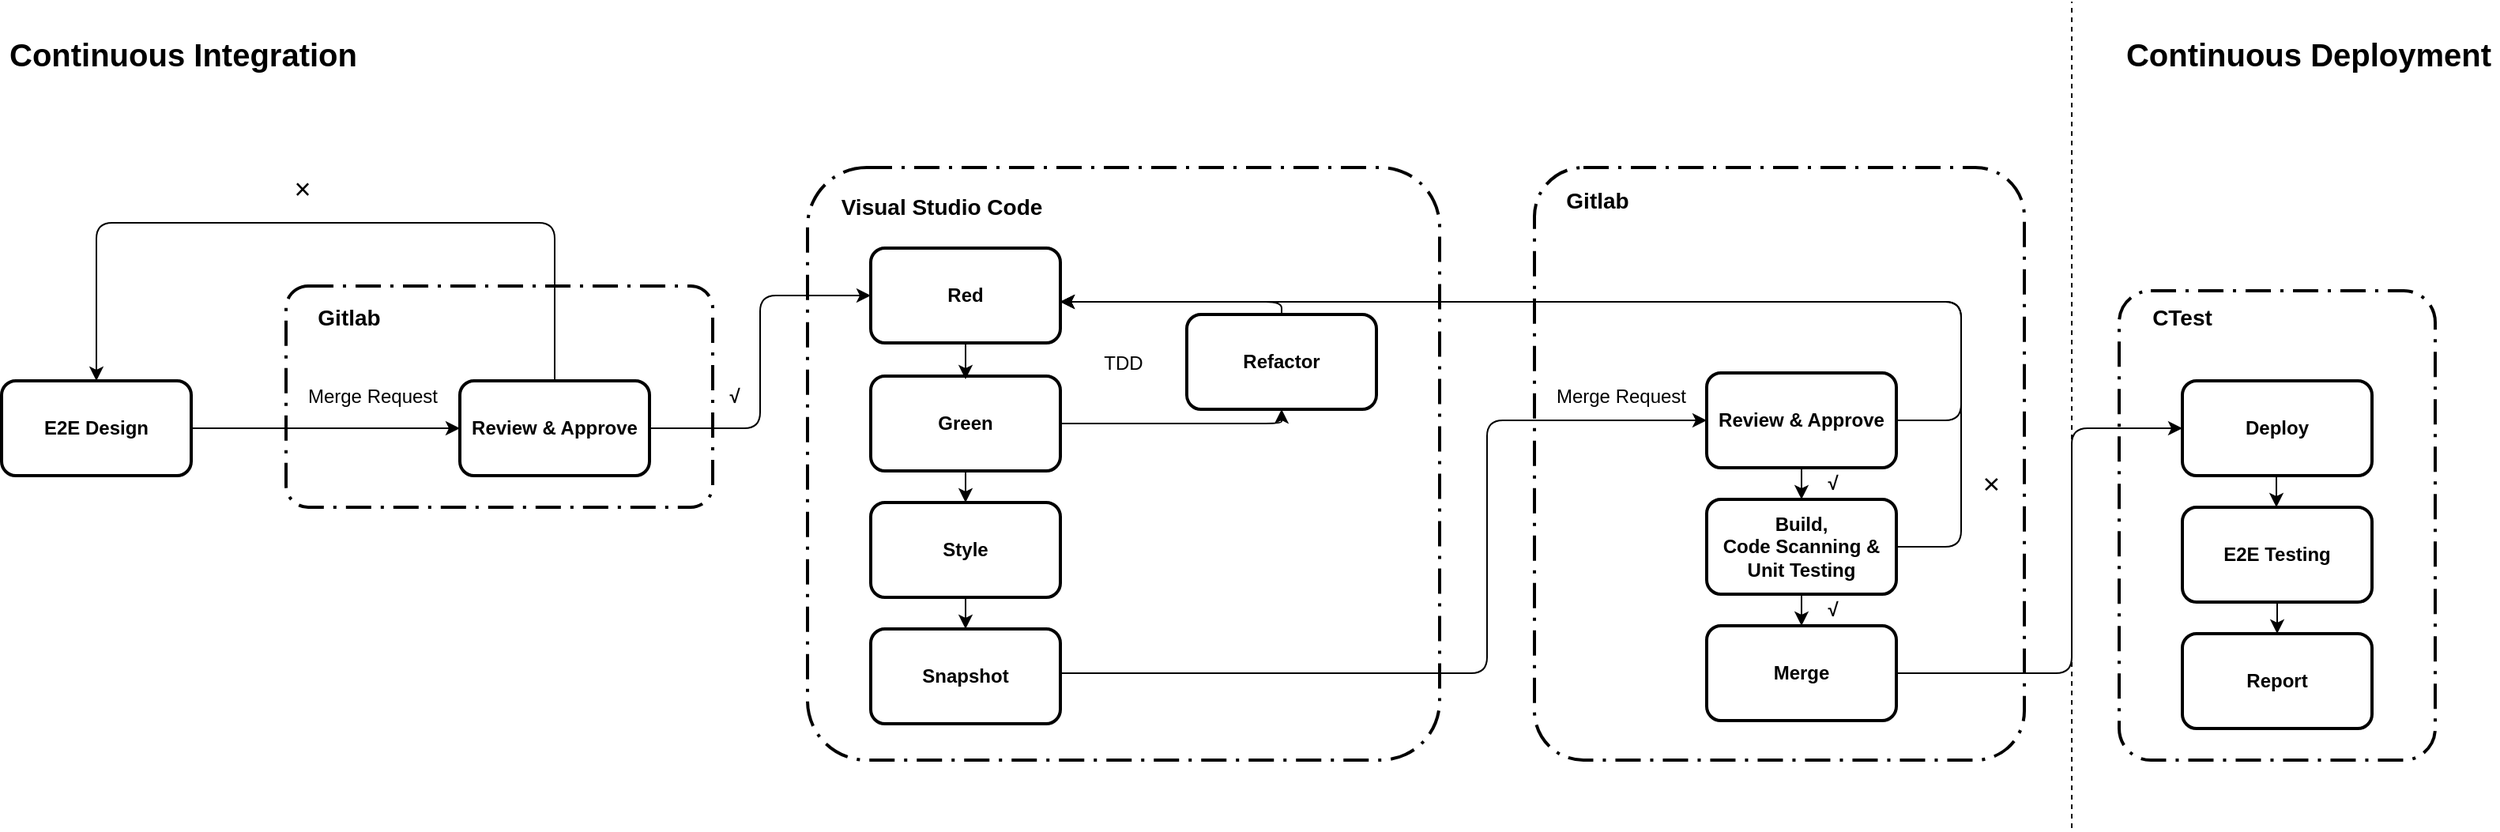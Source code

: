 <mxfile version="14.4.4" type="github" pages="2">
  <diagram id="qw9rI07wksaECOxZq3Me" name="第 1 页">
    <mxGraphModel dx="2066" dy="1062" grid="1" gridSize="10" guides="1" tooltips="1" connect="1" arrows="1" fold="1" page="1" pageScale="1" pageWidth="413" pageHeight="291" math="0" shadow="0">
      <root>
        <mxCell id="0" />
        <mxCell id="1" parent="0" />
        <mxCell id="wL68jLW9mCfYWidtdzE7-35" value="" style="rounded=1;arcSize=10;dashed=1;strokeColor=#000000;fillColor=none;gradientColor=none;dashPattern=8 3 1 3;strokeWidth=2;sketch=0;" parent="1" vertex="1">
          <mxGeometry x="550" y="280" width="400" height="375" as="geometry" />
        </mxCell>
        <mxCell id="wL68jLW9mCfYWidtdzE7-59" value="" style="rounded=1;arcSize=10;dashed=1;strokeColor=#000000;fillColor=none;gradientColor=none;dashPattern=8 3 1 3;strokeWidth=2;sketch=0;" parent="1" vertex="1">
          <mxGeometry x="1380" y="358" width="200" height="297" as="geometry" />
        </mxCell>
        <mxCell id="wL68jLW9mCfYWidtdzE7-33" value="" style="rounded=1;arcSize=10;dashed=1;strokeColor=#000000;fillColor=none;gradientColor=none;dashPattern=8 3 1 3;strokeWidth=2;sketch=0;" parent="1" vertex="1">
          <mxGeometry x="220" y="355" width="270" height="140" as="geometry" />
        </mxCell>
        <mxCell id="wL68jLW9mCfYWidtdzE7-45" value="" style="rounded=1;arcSize=10;dashed=1;strokeColor=#000000;fillColor=none;gradientColor=none;dashPattern=8 3 1 3;strokeWidth=2;sketch=0;" parent="1" vertex="1">
          <mxGeometry x="1010" y="280" width="310" height="375" as="geometry" />
        </mxCell>
        <mxCell id="7sA82I2yNGj9qkQ9EEGA-17" value="" style="edgeStyle=elbowEdgeStyle;elbow=vertical;endArrow=classic;html=1;exitX=0.5;exitY=0;exitDx=0;exitDy=0;entryX=0.5;entryY=0;entryDx=0;entryDy=0;" parent="1" source="wL68jLW9mCfYWidtdzE7-2" target="7sA82I2yNGj9qkQ9EEGA-32" edge="1">
          <mxGeometry width="50" height="50" relative="1" as="geometry">
            <mxPoint x="550" y="415" as="sourcePoint" />
            <mxPoint x="180" y="415" as="targetPoint" />
            <Array as="points">
              <mxPoint x="250" y="315" />
            </Array>
          </mxGeometry>
        </mxCell>
        <mxCell id="7sA82I2yNGj9qkQ9EEGA-32" value="&lt;b&gt;E2E Design&lt;/b&gt;" style="rounded=1;whiteSpace=wrap;html=1;sketch=0;strokeWidth=2;fillColor=none;" parent="1" vertex="1">
          <mxGeometry x="40" y="415" width="120" height="60" as="geometry" />
        </mxCell>
        <mxCell id="wL68jLW9mCfYWidtdzE7-2" value="&lt;b&gt;Review &amp;amp; Approve&lt;/b&gt;" style="rounded=1;whiteSpace=wrap;html=1;sketch=0;strokeWidth=2;fillColor=none;" parent="1" vertex="1">
          <mxGeometry x="330" y="415" width="120" height="60" as="geometry" />
        </mxCell>
        <mxCell id="wL68jLW9mCfYWidtdzE7-3" value="Merge Request" style="text;html=1;strokeColor=none;fillColor=none;align=center;verticalAlign=middle;whiteSpace=wrap;rounded=0;sketch=0;" parent="1" vertex="1">
          <mxGeometry x="230" y="415" width="90" height="20" as="geometry" />
        </mxCell>
        <mxCell id="wL68jLW9mCfYWidtdzE7-11" value="&lt;font style=&quot;font-size: 18px&quot;&gt;×&lt;/font&gt;" style="text;html=1;align=center;verticalAlign=middle;resizable=0;points=[];autosize=1;" parent="1" vertex="1">
          <mxGeometry x="215" y="284" width="30" height="20" as="geometry" />
        </mxCell>
        <mxCell id="wL68jLW9mCfYWidtdzE7-12" value="&lt;b&gt;Green&lt;/b&gt;" style="rounded=1;whiteSpace=wrap;html=1;sketch=0;strokeWidth=2;fillColor=none;" parent="1" vertex="1">
          <mxGeometry x="590" y="412" width="120" height="60" as="geometry" />
        </mxCell>
        <mxCell id="wL68jLW9mCfYWidtdzE7-13" value="&lt;b&gt;Refactor&lt;/b&gt;" style="rounded=1;whiteSpace=wrap;html=1;sketch=0;strokeWidth=2;fillColor=none;" parent="1" vertex="1">
          <mxGeometry x="790" y="373" width="120" height="60" as="geometry" />
        </mxCell>
        <mxCell id="wL68jLW9mCfYWidtdzE7-16" value="&lt;b&gt;Red&lt;/b&gt;" style="rounded=1;whiteSpace=wrap;html=1;sketch=0;strokeWidth=2;fillColor=none;" parent="1" vertex="1">
          <mxGeometry x="590" y="331" width="120" height="60" as="geometry" />
        </mxCell>
        <mxCell id="wL68jLW9mCfYWidtdzE7-18" value="" style="edgeStyle=segmentEdgeStyle;endArrow=classic;html=1;" parent="1" edge="1">
          <mxGeometry width="50" height="50" relative="1" as="geometry">
            <mxPoint x="650" y="390" as="sourcePoint" />
            <mxPoint x="650" y="414" as="targetPoint" />
            <Array as="points">
              <mxPoint x="650" y="404" />
              <mxPoint x="650" y="404" />
            </Array>
          </mxGeometry>
        </mxCell>
        <mxCell id="wL68jLW9mCfYWidtdzE7-25" value="&lt;b&gt;Build,&lt;br&gt;Code Scanning &amp;amp; Unit Testing&lt;br&gt;&lt;/b&gt;" style="rounded=1;whiteSpace=wrap;html=1;sketch=0;strokeWidth=2;fillColor=none;" parent="1" vertex="1">
          <mxGeometry x="1119" y="490" width="120" height="60" as="geometry" />
        </mxCell>
        <mxCell id="wL68jLW9mCfYWidtdzE7-29" value="Merge Request" style="text;html=1;strokeColor=none;fillColor=none;align=center;verticalAlign=middle;whiteSpace=wrap;rounded=0;sketch=0;" parent="1" vertex="1">
          <mxGeometry x="1020" y="415" width="90" height="20" as="geometry" />
        </mxCell>
        <mxCell id="wL68jLW9mCfYWidtdzE7-34" value="&lt;b&gt;&lt;font style=&quot;font-size: 14px&quot;&gt;Gitlab&lt;/font&gt;&lt;/b&gt;" style="text;html=1;strokeColor=none;fillColor=none;align=center;verticalAlign=middle;whiteSpace=wrap;rounded=0;sketch=0;" parent="1" vertex="1">
          <mxGeometry x="240" y="365" width="40" height="20" as="geometry" />
        </mxCell>
        <mxCell id="wL68jLW9mCfYWidtdzE7-36" value="&lt;b&gt;&lt;font style=&quot;font-size: 14px&quot;&gt;Visual Studio Code&lt;/font&gt;&lt;/b&gt;" style="text;html=1;strokeColor=none;fillColor=none;align=center;verticalAlign=middle;whiteSpace=wrap;rounded=0;sketch=0;" parent="1" vertex="1">
          <mxGeometry x="570" y="295" width="130" height="20" as="geometry" />
        </mxCell>
        <mxCell id="wL68jLW9mCfYWidtdzE7-37" value="TDD" style="text;html=1;strokeColor=none;fillColor=none;align=center;verticalAlign=middle;whiteSpace=wrap;rounded=0;sketch=0;" parent="1" vertex="1">
          <mxGeometry x="730" y="394" width="40" height="20" as="geometry" />
        </mxCell>
        <mxCell id="wL68jLW9mCfYWidtdzE7-40" value="&lt;b&gt;Review &amp;amp; Approve&lt;/b&gt;" style="rounded=1;whiteSpace=wrap;html=1;sketch=0;strokeWidth=2;fillColor=none;" parent="1" vertex="1">
          <mxGeometry x="1119" y="410" width="120" height="60" as="geometry" />
        </mxCell>
        <mxCell id="wL68jLW9mCfYWidtdzE7-41" value="&lt;b&gt;Merge&lt;/b&gt;" style="rounded=1;whiteSpace=wrap;html=1;sketch=0;strokeWidth=2;fillColor=none;" parent="1" vertex="1">
          <mxGeometry x="1119" y="570" width="120" height="60" as="geometry" />
        </mxCell>
        <mxCell id="wL68jLW9mCfYWidtdzE7-42" value="" style="endArrow=classic;html=1;exitX=0.5;exitY=1;exitDx=0;exitDy=0;" parent="1" source="wL68jLW9mCfYWidtdzE7-40" target="wL68jLW9mCfYWidtdzE7-25" edge="1">
          <mxGeometry width="50" height="50" relative="1" as="geometry">
            <mxPoint x="1389" y="310" as="sourcePoint" />
            <mxPoint x="1439" y="260" as="targetPoint" />
          </mxGeometry>
        </mxCell>
        <mxCell id="wL68jLW9mCfYWidtdzE7-44" value="" style="endArrow=classic;html=1;exitX=0.5;exitY=1;exitDx=0;exitDy=0;" parent="1" source="wL68jLW9mCfYWidtdzE7-25" target="wL68jLW9mCfYWidtdzE7-41" edge="1">
          <mxGeometry width="50" height="50" relative="1" as="geometry">
            <mxPoint x="1509" y="320" as="sourcePoint" />
            <mxPoint x="1559" y="270" as="targetPoint" />
          </mxGeometry>
        </mxCell>
        <mxCell id="wL68jLW9mCfYWidtdzE7-46" value="" style="endArrow=classic;html=1;exitX=1;exitY=0.5;exitDx=0;exitDy=0;entryX=0;entryY=0.5;entryDx=0;entryDy=0;" parent="1" source="7sA82I2yNGj9qkQ9EEGA-32" target="wL68jLW9mCfYWidtdzE7-2" edge="1">
          <mxGeometry width="50" height="50" relative="1" as="geometry">
            <mxPoint x="160" y="445" as="sourcePoint" />
            <mxPoint x="355" y="445" as="targetPoint" />
          </mxGeometry>
        </mxCell>
        <mxCell id="wL68jLW9mCfYWidtdzE7-51" value="&lt;font style=&quot;font-size: 18px&quot;&gt;×&lt;/font&gt;" style="text;html=1;align=center;verticalAlign=middle;resizable=0;points=[];autosize=1;rotation=90;" parent="1" vertex="1">
          <mxGeometry x="1284" y="470" width="30" height="20" as="geometry" />
        </mxCell>
        <mxCell id="wL68jLW9mCfYWidtdzE7-52" value="&lt;b&gt;&lt;font style=&quot;font-size: 14px&quot;&gt;Gitlab&lt;/font&gt;&lt;/b&gt;" style="text;html=1;strokeColor=none;fillColor=none;align=center;verticalAlign=middle;whiteSpace=wrap;rounded=0;sketch=0;" parent="1" vertex="1">
          <mxGeometry x="1030" y="291" width="40" height="20" as="geometry" />
        </mxCell>
        <mxCell id="wL68jLW9mCfYWidtdzE7-53" value="&lt;b&gt;E2E Testing&lt;/b&gt;" style="rounded=1;whiteSpace=wrap;html=1;sketch=0;strokeWidth=2;fillColor=none;" parent="1" vertex="1">
          <mxGeometry x="1420" y="495" width="120" height="60" as="geometry" />
        </mxCell>
        <mxCell id="wL68jLW9mCfYWidtdzE7-54" value="&lt;b&gt;Deploy&lt;/b&gt;" style="rounded=1;whiteSpace=wrap;html=1;sketch=0;strokeWidth=2;fillColor=none;" parent="1" vertex="1">
          <mxGeometry x="1420" y="415" width="120" height="60" as="geometry" />
        </mxCell>
        <mxCell id="wL68jLW9mCfYWidtdzE7-55" value="&lt;b&gt;&lt;font style=&quot;font-size: 12px&quot;&gt;√&lt;/font&gt;&lt;/b&gt;" style="text;html=1;strokeColor=none;fillColor=none;align=center;verticalAlign=middle;whiteSpace=wrap;rounded=0;sketch=0;" parent="1" vertex="1">
          <mxGeometry x="1179" y="470" width="40" height="20" as="geometry" />
        </mxCell>
        <mxCell id="wL68jLW9mCfYWidtdzE7-56" value="&lt;b&gt;&lt;font style=&quot;font-size: 12px&quot;&gt;√&lt;/font&gt;&lt;/b&gt;" style="text;html=1;strokeColor=none;fillColor=none;align=center;verticalAlign=middle;whiteSpace=wrap;rounded=0;sketch=0;" parent="1" vertex="1">
          <mxGeometry x="1179" y="550" width="40" height="20" as="geometry" />
        </mxCell>
        <mxCell id="wL68jLW9mCfYWidtdzE7-60" value="&lt;b&gt;&lt;font style=&quot;font-size: 14px&quot;&gt;CTest&lt;/font&gt;&lt;/b&gt;" style="text;html=1;strokeColor=none;fillColor=none;align=center;verticalAlign=middle;whiteSpace=wrap;rounded=0;sketch=0;" parent="1" vertex="1">
          <mxGeometry x="1400" y="365" width="40" height="20" as="geometry" />
        </mxCell>
        <mxCell id="wL68jLW9mCfYWidtdzE7-63" value="&lt;font style=&quot;font-size: 20px&quot;&gt;&lt;b&gt;Continuous Integration&lt;/b&gt;&lt;/font&gt;" style="text;html=1;strokeColor=none;fillColor=none;align=center;verticalAlign=middle;whiteSpace=wrap;rounded=0;sketch=0;" parent="1" vertex="1">
          <mxGeometry x="40" y="198" width="230" height="20" as="geometry" />
        </mxCell>
        <mxCell id="wL68jLW9mCfYWidtdzE7-64" value="&lt;font style=&quot;font-size: 20px&quot;&gt;&lt;b&gt;Continuous Deployment&lt;/b&gt;&lt;/font&gt;" style="text;html=1;strokeColor=none;fillColor=none;align=center;verticalAlign=middle;whiteSpace=wrap;rounded=0;sketch=0;" parent="1" vertex="1">
          <mxGeometry x="1380" y="198" width="240" height="20" as="geometry" />
        </mxCell>
        <mxCell id="wL68jLW9mCfYWidtdzE7-65" value="" style="endArrow=classic;html=1;" parent="1" edge="1">
          <mxGeometry width="50" height="50" relative="1" as="geometry">
            <mxPoint x="1479.5" y="475" as="sourcePoint" />
            <mxPoint x="1479.5" y="495" as="targetPoint" />
            <Array as="points" />
          </mxGeometry>
        </mxCell>
        <mxCell id="wL68jLW9mCfYWidtdzE7-66" value="" style="edgeStyle=elbowEdgeStyle;elbow=horizontal;endArrow=classic;html=1;exitX=1;exitY=0.5;exitDx=0;exitDy=0;entryX=0;entryY=0.5;entryDx=0;entryDy=0;" parent="1" source="wL68jLW9mCfYWidtdzE7-2" target="wL68jLW9mCfYWidtdzE7-16" edge="1">
          <mxGeometry width="50" height="50" relative="1" as="geometry">
            <mxPoint x="500" y="475" as="sourcePoint" />
            <mxPoint x="550" y="425" as="targetPoint" />
          </mxGeometry>
        </mxCell>
        <mxCell id="wL68jLW9mCfYWidtdzE7-67" value="&lt;b&gt;&lt;font style=&quot;font-size: 12px&quot;&gt;√&lt;/font&gt;&lt;/b&gt;" style="text;html=1;strokeColor=none;fillColor=none;align=center;verticalAlign=middle;whiteSpace=wrap;rounded=0;sketch=0;" parent="1" vertex="1">
          <mxGeometry x="484" y="415" width="40" height="20" as="geometry" />
        </mxCell>
        <mxCell id="wL68jLW9mCfYWidtdzE7-73" value="" style="edgeStyle=segmentEdgeStyle;endArrow=classic;html=1;entryX=0.5;entryY=1;entryDx=0;entryDy=0;exitX=1;exitY=0.5;exitDx=0;exitDy=0;" parent="1" source="wL68jLW9mCfYWidtdzE7-12" target="wL68jLW9mCfYWidtdzE7-13" edge="1">
          <mxGeometry width="50" height="50" relative="1" as="geometry">
            <mxPoint x="820" y="585" as="sourcePoint" />
            <mxPoint x="870" y="535" as="targetPoint" />
          </mxGeometry>
        </mxCell>
        <mxCell id="wL68jLW9mCfYWidtdzE7-74" value="&lt;b&gt;Style&lt;/b&gt;" style="rounded=1;whiteSpace=wrap;html=1;sketch=0;strokeWidth=2;fillColor=none;" parent="1" vertex="1">
          <mxGeometry x="590" y="492" width="120" height="60" as="geometry" />
        </mxCell>
        <mxCell id="wL68jLW9mCfYWidtdzE7-76" value="&lt;b&gt;Snapshot&lt;/b&gt;" style="rounded=1;whiteSpace=wrap;html=1;sketch=0;strokeWidth=2;fillColor=none;" parent="1" vertex="1">
          <mxGeometry x="590" y="572" width="120" height="60" as="geometry" />
        </mxCell>
        <mxCell id="wL68jLW9mCfYWidtdzE7-82" value="" style="edgeStyle=segmentEdgeStyle;endArrow=classic;html=1;" parent="1" edge="1">
          <mxGeometry width="50" height="50" relative="1" as="geometry">
            <mxPoint x="650" y="472" as="sourcePoint" />
            <mxPoint x="650" y="492" as="targetPoint" />
            <Array as="points">
              <mxPoint x="650" y="492" />
            </Array>
          </mxGeometry>
        </mxCell>
        <mxCell id="wL68jLW9mCfYWidtdzE7-84" value="" style="edgeStyle=segmentEdgeStyle;endArrow=classic;html=1;exitX=0.5;exitY=1;exitDx=0;exitDy=0;" parent="1" source="wL68jLW9mCfYWidtdzE7-74" edge="1">
          <mxGeometry width="50" height="50" relative="1" as="geometry">
            <mxPoint x="660" y="552" as="sourcePoint" />
            <mxPoint x="650" y="572" as="targetPoint" />
            <Array as="points">
              <mxPoint x="650" y="572" />
            </Array>
          </mxGeometry>
        </mxCell>
        <mxCell id="wL68jLW9mCfYWidtdzE7-85" value="" style="edgeStyle=elbowEdgeStyle;elbow=horizontal;endArrow=classic;html=1;" parent="1" target="wL68jLW9mCfYWidtdzE7-40" edge="1">
          <mxGeometry width="50" height="50" relative="1" as="geometry">
            <mxPoint x="710" y="600" as="sourcePoint" />
            <mxPoint x="860" y="585" as="targetPoint" />
            <Array as="points">
              <mxPoint x="980" y="525" />
            </Array>
          </mxGeometry>
        </mxCell>
        <mxCell id="wL68jLW9mCfYWidtdzE7-86" value="" style="edgeStyle=elbowEdgeStyle;elbow=horizontal;endArrow=classic;html=1;exitX=1;exitY=0.5;exitDx=0;exitDy=0;" parent="1" source="wL68jLW9mCfYWidtdzE7-40" edge="1">
          <mxGeometry width="50" height="50" relative="1" as="geometry">
            <mxPoint x="1300" y="455" as="sourcePoint" />
            <mxPoint x="710" y="365" as="targetPoint" />
            <Array as="points">
              <mxPoint x="1280" y="425" />
            </Array>
          </mxGeometry>
        </mxCell>
        <mxCell id="wL68jLW9mCfYWidtdzE7-87" value="" style="edgeStyle=elbowEdgeStyle;elbow=horizontal;endArrow=classic;html=1;exitX=1;exitY=0.5;exitDx=0;exitDy=0;" parent="1" source="wL68jLW9mCfYWidtdzE7-25" edge="1">
          <mxGeometry width="50" height="50" relative="1" as="geometry">
            <mxPoint x="1250" y="455" as="sourcePoint" />
            <mxPoint x="710" y="365" as="targetPoint" />
            <Array as="points">
              <mxPoint x="1280" y="445" />
            </Array>
          </mxGeometry>
        </mxCell>
        <mxCell id="wL68jLW9mCfYWidtdzE7-88" value="" style="edgeStyle=elbowEdgeStyle;elbow=horizontal;endArrow=classic;html=1;exitX=1;exitY=0.5;exitDx=0;exitDy=0;entryX=0;entryY=0.5;entryDx=0;entryDy=0;" parent="1" source="wL68jLW9mCfYWidtdzE7-41" target="wL68jLW9mCfYWidtdzE7-54" edge="1">
          <mxGeometry width="50" height="50" relative="1" as="geometry">
            <mxPoint x="1290" y="625" as="sourcePoint" />
            <mxPoint x="1340" y="575" as="targetPoint" />
            <Array as="points">
              <mxPoint x="1350" y="525" />
            </Array>
          </mxGeometry>
        </mxCell>
        <mxCell id="wL68jLW9mCfYWidtdzE7-89" value="&lt;b&gt;Report&lt;/b&gt;" style="rounded=1;whiteSpace=wrap;html=1;sketch=0;strokeWidth=2;fillColor=none;" parent="1" vertex="1">
          <mxGeometry x="1420" y="575" width="120" height="60" as="geometry" />
        </mxCell>
        <mxCell id="wL68jLW9mCfYWidtdzE7-90" value="" style="endArrow=classic;html=1;exitX=0.5;exitY=1;exitDx=0;exitDy=0;" parent="1" source="wL68jLW9mCfYWidtdzE7-53" target="wL68jLW9mCfYWidtdzE7-89" edge="1">
          <mxGeometry width="50" height="50" relative="1" as="geometry">
            <mxPoint x="1489.5" y="485" as="sourcePoint" />
            <mxPoint x="1489.5" y="505" as="targetPoint" />
            <Array as="points" />
          </mxGeometry>
        </mxCell>
        <mxCell id="wL68jLW9mCfYWidtdzE7-91" value="" style="endArrow=none;dashed=1;html=1;" parent="1" edge="1">
          <mxGeometry width="50" height="50" relative="1" as="geometry">
            <mxPoint x="1350" y="698" as="sourcePoint" />
            <mxPoint x="1350" y="175" as="targetPoint" />
          </mxGeometry>
        </mxCell>
        <mxCell id="wL68jLW9mCfYWidtdzE7-97" value="" style="edgeStyle=segmentEdgeStyle;endArrow=classic;html=1;entryX=1;entryY=0.5;entryDx=0;entryDy=0;exitX=0.5;exitY=0;exitDx=0;exitDy=0;" parent="1" source="wL68jLW9mCfYWidtdzE7-13" edge="1">
          <mxGeometry width="50" height="50" relative="1" as="geometry">
            <mxPoint x="850" y="370" as="sourcePoint" />
            <mxPoint x="710" y="365" as="targetPoint" />
            <Array as="points">
              <mxPoint x="850" y="365" />
            </Array>
          </mxGeometry>
        </mxCell>
      </root>
    </mxGraphModel>
  </diagram>
  <diagram id="OO-jqyWFuyv-gqk_lCy3" name="第 2 页">
    <mxGraphModel dx="2066" dy="1062" grid="1" gridSize="10" guides="1" tooltips="1" connect="1" arrows="1" fold="1" page="1" pageScale="1" pageWidth="1654" pageHeight="1169" math="0" shadow="0">
      <root>
        <mxCell id="I9quofNEpU8VXG3aymKs-0" />
        <mxCell id="I9quofNEpU8VXG3aymKs-1" parent="I9quofNEpU8VXG3aymKs-0" />
        <mxCell id="I9quofNEpU8VXG3aymKs-272" value="" style="shape=table;html=1;whiteSpace=wrap;startSize=0;container=1;collapsible=0;childLayout=tableLayout;fillColor=none;" parent="I9quofNEpU8VXG3aymKs-1" vertex="1">
          <mxGeometry x="140" y="132" width="780" height="528" as="geometry" />
        </mxCell>
        <mxCell id="I9quofNEpU8VXG3aymKs-273" value="" style="shape=partialRectangle;html=1;whiteSpace=wrap;collapsible=0;dropTarget=0;pointerEvents=0;fillColor=none;top=0;left=0;bottom=0;right=0;points=[[0,0.5],[1,0.5]];portConstraint=eastwest;" parent="I9quofNEpU8VXG3aymKs-272" vertex="1">
          <mxGeometry width="780" height="28" as="geometry" />
        </mxCell>
        <mxCell id="I9quofNEpU8VXG3aymKs-274" value="" style="shape=partialRectangle;html=1;whiteSpace=wrap;connectable=0;overflow=hidden;fillColor=none;top=0;left=0;bottom=0;right=0;" parent="I9quofNEpU8VXG3aymKs-273" vertex="1">
          <mxGeometry width="20" height="28" as="geometry" />
        </mxCell>
        <mxCell id="I9quofNEpU8VXG3aymKs-275" value="顺序结构" style="shape=partialRectangle;html=1;whiteSpace=wrap;connectable=0;overflow=hidden;fillColor=none;top=0;left=0;bottom=0;right=0;" parent="I9quofNEpU8VXG3aymKs-273" vertex="1">
          <mxGeometry x="20" width="120" height="28" as="geometry" />
        </mxCell>
        <mxCell id="I9quofNEpU8VXG3aymKs-276" value="分支结构" style="shape=partialRectangle;html=1;whiteSpace=wrap;connectable=0;overflow=hidden;fillColor=none;top=0;left=0;bottom=0;right=0;" parent="I9quofNEpU8VXG3aymKs-273" vertex="1">
          <mxGeometry x="140" width="280" height="28" as="geometry" />
        </mxCell>
        <mxCell id="I9quofNEpU8VXG3aymKs-277" value="当型循环" style="shape=partialRectangle;html=1;whiteSpace=wrap;connectable=0;overflow=hidden;fillColor=none;top=0;left=0;bottom=0;right=0;" parent="I9quofNEpU8VXG3aymKs-273" vertex="1">
          <mxGeometry x="420" width="200" height="28" as="geometry" />
        </mxCell>
        <mxCell id="I9quofNEpU8VXG3aymKs-278" value="直到型循环" style="shape=partialRectangle;html=1;whiteSpace=wrap;connectable=0;overflow=hidden;fillColor=none;top=0;left=0;bottom=0;right=0;" parent="I9quofNEpU8VXG3aymKs-273" vertex="1">
          <mxGeometry x="620" width="160" height="28" as="geometry" />
        </mxCell>
        <mxCell id="I9quofNEpU8VXG3aymKs-279" value="" style="shape=partialRectangle;html=1;whiteSpace=wrap;collapsible=0;dropTarget=0;pointerEvents=0;fillColor=none;top=0;left=0;bottom=0;right=0;points=[[0,0.5],[1,0.5]];portConstraint=eastwest;" parent="I9quofNEpU8VXG3aymKs-272" vertex="1">
          <mxGeometry y="28" width="780" height="210" as="geometry" />
        </mxCell>
        <mxCell id="I9quofNEpU8VXG3aymKs-280" value="控制流图" style="shape=partialRectangle;html=1;whiteSpace=wrap;connectable=0;overflow=hidden;fillColor=none;top=0;left=0;bottom=0;right=0;" parent="I9quofNEpU8VXG3aymKs-279" vertex="1">
          <mxGeometry width="20" height="210" as="geometry" />
        </mxCell>
        <mxCell id="I9quofNEpU8VXG3aymKs-281" value="" style="shape=partialRectangle;html=1;whiteSpace=wrap;connectable=0;overflow=hidden;fillColor=none;top=0;left=0;bottom=0;right=0;" parent="I9quofNEpU8VXG3aymKs-279" vertex="1">
          <mxGeometry x="20" width="120" height="210" as="geometry" />
        </mxCell>
        <mxCell id="I9quofNEpU8VXG3aymKs-282" value="" style="shape=partialRectangle;html=1;whiteSpace=wrap;connectable=0;overflow=hidden;fillColor=none;top=0;left=0;bottom=0;right=0;" parent="I9quofNEpU8VXG3aymKs-279" vertex="1">
          <mxGeometry x="140" width="280" height="210" as="geometry" />
        </mxCell>
        <mxCell id="I9quofNEpU8VXG3aymKs-283" value="" style="shape=partialRectangle;html=1;whiteSpace=wrap;connectable=0;overflow=hidden;fillColor=none;top=0;left=0;bottom=0;right=0;" parent="I9quofNEpU8VXG3aymKs-279" vertex="1">
          <mxGeometry x="420" width="200" height="210" as="geometry" />
        </mxCell>
        <mxCell id="I9quofNEpU8VXG3aymKs-284" value="" style="shape=partialRectangle;html=1;whiteSpace=wrap;connectable=0;overflow=hidden;fillColor=none;top=0;left=0;bottom=0;right=0;" parent="I9quofNEpU8VXG3aymKs-279" vertex="1">
          <mxGeometry x="620" width="160" height="210" as="geometry" />
        </mxCell>
        <mxCell id="I9quofNEpU8VXG3aymKs-285" value="" style="shape=partialRectangle;html=1;whiteSpace=wrap;collapsible=0;dropTarget=0;pointerEvents=0;fillColor=none;top=0;left=0;bottom=0;right=0;points=[[0,0.5],[1,0.5]];portConstraint=eastwest;" parent="I9quofNEpU8VXG3aymKs-272" vertex="1">
          <mxGeometry y="238" width="780" height="290" as="geometry" />
        </mxCell>
        <mxCell id="I9quofNEpU8VXG3aymKs-286" value="流程图" style="shape=partialRectangle;html=1;whiteSpace=wrap;connectable=0;overflow=hidden;fillColor=none;top=0;left=0;bottom=0;right=0;" parent="I9quofNEpU8VXG3aymKs-285" vertex="1">
          <mxGeometry width="20" height="290" as="geometry" />
        </mxCell>
        <mxCell id="I9quofNEpU8VXG3aymKs-287" value="" style="shape=partialRectangle;html=1;whiteSpace=wrap;connectable=0;overflow=hidden;fillColor=none;top=0;left=0;bottom=0;right=0;" parent="I9quofNEpU8VXG3aymKs-285" vertex="1">
          <mxGeometry x="20" width="120" height="290" as="geometry" />
        </mxCell>
        <mxCell id="I9quofNEpU8VXG3aymKs-288" value="" style="shape=partialRectangle;html=1;whiteSpace=wrap;connectable=0;overflow=hidden;fillColor=none;top=0;left=0;bottom=0;right=0;" parent="I9quofNEpU8VXG3aymKs-285" vertex="1">
          <mxGeometry x="140" width="280" height="290" as="geometry" />
        </mxCell>
        <mxCell id="I9quofNEpU8VXG3aymKs-289" value="" style="shape=partialRectangle;html=1;whiteSpace=wrap;connectable=0;overflow=hidden;fillColor=none;top=0;left=0;bottom=0;right=0;" parent="I9quofNEpU8VXG3aymKs-285" vertex="1">
          <mxGeometry x="420" width="200" height="290" as="geometry" />
        </mxCell>
        <mxCell id="I9quofNEpU8VXG3aymKs-290" value="" style="shape=partialRectangle;html=1;whiteSpace=wrap;connectable=0;overflow=hidden;fillColor=none;top=0;left=0;bottom=0;right=0;" parent="I9quofNEpU8VXG3aymKs-285" vertex="1">
          <mxGeometry x="620" width="160" height="290" as="geometry" />
        </mxCell>
        <mxCell id="I9quofNEpU8VXG3aymKs-147" value="" style="ellipse;whiteSpace=wrap;html=1;aspect=fixed;strokeWidth=2;" parent="I9quofNEpU8VXG3aymKs-1" vertex="1">
          <mxGeometry x="205" y="200" width="30" height="30" as="geometry" />
        </mxCell>
        <mxCell id="I9quofNEpU8VXG3aymKs-148" value="" style="ellipse;whiteSpace=wrap;html=1;aspect=fixed;strokeWidth=2;" parent="I9quofNEpU8VXG3aymKs-1" vertex="1">
          <mxGeometry x="205" y="250" width="30" height="30" as="geometry" />
        </mxCell>
        <mxCell id="I9quofNEpU8VXG3aymKs-151" value="" style="endArrow=classic;html=1;exitX=0.5;exitY=1;exitDx=0;exitDy=0;entryX=0.5;entryY=0;entryDx=0;entryDy=0;" parent="I9quofNEpU8VXG3aymKs-1" source="I9quofNEpU8VXG3aymKs-148" edge="1">
          <mxGeometry width="50" height="50" relative="1" as="geometry">
            <mxPoint x="455" y="220" as="sourcePoint" />
            <mxPoint x="220" y="300" as="targetPoint" />
          </mxGeometry>
        </mxCell>
        <mxCell id="I9quofNEpU8VXG3aymKs-152" value="" style="endArrow=classic;html=1;exitX=0.5;exitY=1;exitDx=0;exitDy=0;" parent="I9quofNEpU8VXG3aymKs-1" source="I9quofNEpU8VXG3aymKs-147" target="I9quofNEpU8VXG3aymKs-148" edge="1">
          <mxGeometry width="50" height="50" relative="1" as="geometry">
            <mxPoint x="246" y="220" as="sourcePoint" />
            <mxPoint x="315" y="90" as="targetPoint" />
          </mxGeometry>
        </mxCell>
        <mxCell id="I9quofNEpU8VXG3aymKs-153" value="" style="rounded=0;whiteSpace=wrap;html=1;strokeWidth=2;" parent="I9quofNEpU8VXG3aymKs-1" vertex="1">
          <mxGeometry x="180" y="410" width="80" height="30" as="geometry" />
        </mxCell>
        <mxCell id="I9quofNEpU8VXG3aymKs-154" value="" style="rounded=0;whiteSpace=wrap;html=1;strokeWidth=2;" parent="I9quofNEpU8VXG3aymKs-1" vertex="1">
          <mxGeometry x="180" y="460" width="80" height="30" as="geometry" />
        </mxCell>
        <mxCell id="I9quofNEpU8VXG3aymKs-156" value="" style="endArrow=classic;html=1;exitX=0.5;exitY=1;exitDx=0;exitDy=0;entryX=0.5;entryY=0;entryDx=0;entryDy=0;" parent="I9quofNEpU8VXG3aymKs-1" source="I9quofNEpU8VXG3aymKs-153" target="I9quofNEpU8VXG3aymKs-154" edge="1">
          <mxGeometry width="50" height="50" relative="1" as="geometry">
            <mxPoint x="240" y="500" as="sourcePoint" />
            <mxPoint x="221" y="455" as="targetPoint" />
          </mxGeometry>
        </mxCell>
        <mxCell id="I9quofNEpU8VXG3aymKs-157" value="" style="endArrow=classic;html=1;exitX=0.5;exitY=1;exitDx=0;exitDy=0;" parent="I9quofNEpU8VXG3aymKs-1" source="I9quofNEpU8VXG3aymKs-154" edge="1">
          <mxGeometry width="50" height="50" relative="1" as="geometry">
            <mxPoint x="239.5" y="530" as="sourcePoint" />
            <mxPoint x="220" y="510" as="targetPoint" />
          </mxGeometry>
        </mxCell>
        <mxCell id="I9quofNEpU8VXG3aymKs-160" value="" style="ellipse;whiteSpace=wrap;html=1;aspect=fixed;strokeWidth=2;" parent="I9quofNEpU8VXG3aymKs-1" vertex="1">
          <mxGeometry x="405" y="200" width="30" height="30" as="geometry" />
        </mxCell>
        <mxCell id="I9quofNEpU8VXG3aymKs-161" value="" style="ellipse;whiteSpace=wrap;html=1;aspect=fixed;strokeWidth=2;" parent="I9quofNEpU8VXG3aymKs-1" vertex="1">
          <mxGeometry x="324" y="236" width="30" height="30" as="geometry" />
        </mxCell>
        <mxCell id="I9quofNEpU8VXG3aymKs-162" value="" style="ellipse;whiteSpace=wrap;html=1;aspect=fixed;strokeWidth=2;" parent="I9quofNEpU8VXG3aymKs-1" vertex="1">
          <mxGeometry x="485" y="235" width="30" height="30" as="geometry" />
        </mxCell>
        <mxCell id="I9quofNEpU8VXG3aymKs-163" value="" style="ellipse;whiteSpace=wrap;html=1;aspect=fixed;strokeWidth=2;" parent="I9quofNEpU8VXG3aymKs-1" vertex="1">
          <mxGeometry x="405" y="270" width="30" height="30" as="geometry" />
        </mxCell>
        <mxCell id="I9quofNEpU8VXG3aymKs-164" value="" style="rhombus;whiteSpace=wrap;html=1;strokeWidth=2;" parent="I9quofNEpU8VXG3aymKs-1" vertex="1">
          <mxGeometry x="380" y="458" width="80" height="30" as="geometry" />
        </mxCell>
        <mxCell id="I9quofNEpU8VXG3aymKs-165" value="" style="rounded=0;whiteSpace=wrap;html=1;strokeWidth=2;" parent="I9quofNEpU8VXG3aymKs-1" vertex="1">
          <mxGeometry x="300" y="499" width="80" height="30" as="geometry" />
        </mxCell>
        <mxCell id="I9quofNEpU8VXG3aymKs-166" value="" style="rounded=0;whiteSpace=wrap;html=1;strokeWidth=2;" parent="I9quofNEpU8VXG3aymKs-1" vertex="1">
          <mxGeometry x="460" y="499" width="80" height="30" as="geometry" />
        </mxCell>
        <mxCell id="I9quofNEpU8VXG3aymKs-168" value="" style="endArrow=classic;html=1;" parent="I9quofNEpU8VXG3aymKs-1" edge="1">
          <mxGeometry width="50" height="50" relative="1" as="geometry">
            <mxPoint x="420" y="438" as="sourcePoint" />
            <mxPoint x="420" y="458" as="targetPoint" />
          </mxGeometry>
        </mxCell>
        <mxCell id="I9quofNEpU8VXG3aymKs-169" value="" style="endArrow=classic;html=1;entryX=0.5;entryY=0;entryDx=0;entryDy=0;exitX=0;exitY=0.5;exitDx=0;exitDy=0;" parent="I9quofNEpU8VXG3aymKs-1" source="I9quofNEpU8VXG3aymKs-164" target="I9quofNEpU8VXG3aymKs-165" edge="1">
          <mxGeometry width="50" height="50" relative="1" as="geometry">
            <mxPoint x="360" y="368" as="sourcePoint" />
            <mxPoint x="360" y="408" as="targetPoint" />
            <Array as="points">
              <mxPoint x="340" y="473" />
            </Array>
          </mxGeometry>
        </mxCell>
        <mxCell id="I9quofNEpU8VXG3aymKs-170" value="" style="endArrow=classic;html=1;entryX=0.5;entryY=0;entryDx=0;entryDy=0;exitX=1;exitY=0.5;exitDx=0;exitDy=0;" parent="I9quofNEpU8VXG3aymKs-1" source="I9quofNEpU8VXG3aymKs-164" target="I9quofNEpU8VXG3aymKs-166" edge="1">
          <mxGeometry width="50" height="50" relative="1" as="geometry">
            <mxPoint x="390" y="483" as="sourcePoint" />
            <mxPoint x="350" y="508" as="targetPoint" />
            <Array as="points">
              <mxPoint x="500" y="473" />
            </Array>
          </mxGeometry>
        </mxCell>
        <mxCell id="I9quofNEpU8VXG3aymKs-172" value="" style="edgeStyle=elbowEdgeStyle;elbow=vertical;endArrow=classic;html=1;exitX=0.5;exitY=1;exitDx=0;exitDy=0;" parent="I9quofNEpU8VXG3aymKs-1" source="I9quofNEpU8VXG3aymKs-165" edge="1">
          <mxGeometry width="50" height="50" relative="1" as="geometry">
            <mxPoint x="390" y="358" as="sourcePoint" />
            <mxPoint x="420" y="570" as="targetPoint" />
          </mxGeometry>
        </mxCell>
        <mxCell id="I9quofNEpU8VXG3aymKs-173" value="" style="edgeStyle=elbowEdgeStyle;elbow=vertical;endArrow=classic;html=1;exitX=0.5;exitY=1;exitDx=0;exitDy=0;" parent="I9quofNEpU8VXG3aymKs-1" source="I9quofNEpU8VXG3aymKs-166" edge="1">
          <mxGeometry width="50" height="50" relative="1" as="geometry">
            <mxPoint x="350" y="538" as="sourcePoint" />
            <mxPoint x="420" y="570" as="targetPoint" />
          </mxGeometry>
        </mxCell>
        <mxCell id="I9quofNEpU8VXG3aymKs-174" value="" style="endArrow=classic;html=1;" parent="I9quofNEpU8VXG3aymKs-1" edge="1">
          <mxGeometry width="50" height="50" relative="1" as="geometry">
            <mxPoint x="420.5" y="180" as="sourcePoint" />
            <mxPoint x="420.5" y="200" as="targetPoint" />
          </mxGeometry>
        </mxCell>
        <mxCell id="I9quofNEpU8VXG3aymKs-175" value="" style="endArrow=classic;html=1;" parent="I9quofNEpU8VXG3aymKs-1" edge="1">
          <mxGeometry width="50" height="50" relative="1" as="geometry">
            <mxPoint x="419.5" y="300" as="sourcePoint" />
            <mxPoint x="419.5" y="320" as="targetPoint" />
          </mxGeometry>
        </mxCell>
        <mxCell id="I9quofNEpU8VXG3aymKs-176" value="" style="endArrow=classic;html=1;exitX=0;exitY=0.5;exitDx=0;exitDy=0;" parent="I9quofNEpU8VXG3aymKs-1" target="I9quofNEpU8VXG3aymKs-161" edge="1">
          <mxGeometry width="50" height="50" relative="1" as="geometry">
            <mxPoint x="404" y="216" as="sourcePoint" />
            <mxPoint x="370" y="51" as="targetPoint" />
          </mxGeometry>
        </mxCell>
        <mxCell id="I9quofNEpU8VXG3aymKs-178" value="" style="endArrow=classic;html=1;exitX=1;exitY=0.5;exitDx=0;exitDy=0;entryX=0;entryY=0;entryDx=0;entryDy=0;" parent="I9quofNEpU8VXG3aymKs-1" source="I9quofNEpU8VXG3aymKs-160" target="I9quofNEpU8VXG3aymKs-162" edge="1">
          <mxGeometry width="50" height="50" relative="1" as="geometry">
            <mxPoint x="551" y="170" as="sourcePoint" />
            <mxPoint x="601" y="120" as="targetPoint" />
          </mxGeometry>
        </mxCell>
        <mxCell id="I9quofNEpU8VXG3aymKs-179" value="" style="endArrow=classic;html=1;exitX=1;exitY=1;exitDx=0;exitDy=0;entryX=0;entryY=0.5;entryDx=0;entryDy=0;" parent="I9quofNEpU8VXG3aymKs-1" source="I9quofNEpU8VXG3aymKs-161" edge="1">
          <mxGeometry width="50" height="50" relative="1" as="geometry">
            <mxPoint x="280" y="131" as="sourcePoint" />
            <mxPoint x="404" y="286" as="targetPoint" />
          </mxGeometry>
        </mxCell>
        <mxCell id="I9quofNEpU8VXG3aymKs-180" value="" style="rhombus;whiteSpace=wrap;html=1;strokeWidth=2;" parent="I9quofNEpU8VXG3aymKs-1" vertex="1">
          <mxGeometry x="620" y="408.5" width="80" height="30" as="geometry" />
        </mxCell>
        <mxCell id="I9quofNEpU8VXG3aymKs-181" value="" style="rounded=0;whiteSpace=wrap;html=1;strokeWidth=2;" parent="I9quofNEpU8VXG3aymKs-1" vertex="1">
          <mxGeometry x="620" y="458.5" width="80" height="30" as="geometry" />
        </mxCell>
        <mxCell id="I9quofNEpU8VXG3aymKs-183" value="" style="endArrow=classic;html=1;" parent="I9quofNEpU8VXG3aymKs-1" target="I9quofNEpU8VXG3aymKs-180" edge="1">
          <mxGeometry width="50" height="50" relative="1" as="geometry">
            <mxPoint x="660" y="388.5" as="sourcePoint" />
            <mxPoint x="660" y="408.5" as="targetPoint" />
          </mxGeometry>
        </mxCell>
        <mxCell id="I9quofNEpU8VXG3aymKs-193" value="" style="endArrow=classic;html=1;exitX=0;exitY=1;exitDx=0;exitDy=0;" parent="I9quofNEpU8VXG3aymKs-1" source="I9quofNEpU8VXG3aymKs-162" edge="1">
          <mxGeometry width="50" height="50" relative="1" as="geometry">
            <mxPoint x="591" y="130" as="sourcePoint" />
            <mxPoint x="435" y="285" as="targetPoint" />
          </mxGeometry>
        </mxCell>
        <mxCell id="I9quofNEpU8VXG3aymKs-195" value="" style="endArrow=classic;html=1;" parent="I9quofNEpU8VXG3aymKs-1" edge="1">
          <mxGeometry width="50" height="50" relative="1" as="geometry">
            <mxPoint x="659.5" y="438.5" as="sourcePoint" />
            <mxPoint x="659.5" y="458.5" as="targetPoint" />
          </mxGeometry>
        </mxCell>
        <mxCell id="I9quofNEpU8VXG3aymKs-205" value="" style="ellipse;whiteSpace=wrap;html=1;aspect=fixed;strokeWidth=2;" parent="I9quofNEpU8VXG3aymKs-1" vertex="1">
          <mxGeometry x="645" y="200" width="30" height="30" as="geometry" />
        </mxCell>
        <mxCell id="I9quofNEpU8VXG3aymKs-206" value="" style="ellipse;whiteSpace=wrap;html=1;aspect=fixed;strokeWidth=2;" parent="I9quofNEpU8VXG3aymKs-1" vertex="1">
          <mxGeometry x="645" y="250" width="30" height="30" as="geometry" />
        </mxCell>
        <mxCell id="I9quofNEpU8VXG3aymKs-207" value="" style="ellipse;whiteSpace=wrap;html=1;aspect=fixed;strokeWidth=2;" parent="I9quofNEpU8VXG3aymKs-1" vertex="1">
          <mxGeometry x="645" y="300" width="30" height="30" as="geometry" />
        </mxCell>
        <mxCell id="I9quofNEpU8VXG3aymKs-212" value="" style="edgeStyle=elbowEdgeStyle;elbow=horizontal;endArrow=classic;html=1;exitX=0;exitY=0.5;exitDx=0;exitDy=0;entryX=0;entryY=0.5;entryDx=0;entryDy=0;" parent="I9quofNEpU8VXG3aymKs-1" source="I9quofNEpU8VXG3aymKs-205" target="I9quofNEpU8VXG3aymKs-207" edge="1">
          <mxGeometry width="50" height="50" relative="1" as="geometry">
            <mxPoint x="505" y="270" as="sourcePoint" />
            <mxPoint x="555" y="220" as="targetPoint" />
            <Array as="points">
              <mxPoint x="605" y="265" />
            </Array>
          </mxGeometry>
        </mxCell>
        <mxCell id="I9quofNEpU8VXG3aymKs-213" value="" style="endArrow=classic;html=1;exitX=0.5;exitY=1;exitDx=0;exitDy=0;entryX=0.5;entryY=0;entryDx=0;entryDy=0;" parent="I9quofNEpU8VXG3aymKs-1" edge="1">
          <mxGeometry width="50" height="50" relative="1" as="geometry">
            <mxPoint x="659.5" y="230" as="sourcePoint" />
            <mxPoint x="659.5" y="250" as="targetPoint" />
          </mxGeometry>
        </mxCell>
        <mxCell id="I9quofNEpU8VXG3aymKs-214" value="" style="edgeStyle=elbowEdgeStyle;elbow=horizontal;endArrow=classic;html=1;exitX=1;exitY=0.5;exitDx=0;exitDy=0;" parent="I9quofNEpU8VXG3aymKs-1" source="I9quofNEpU8VXG3aymKs-206" edge="1">
          <mxGeometry width="50" height="50" relative="1" as="geometry">
            <mxPoint x="755" y="160" as="sourcePoint" />
            <mxPoint x="675" y="215" as="targetPoint" />
            <Array as="points">
              <mxPoint x="715" y="250" />
            </Array>
          </mxGeometry>
        </mxCell>
        <mxCell id="I9quofNEpU8VXG3aymKs-215" value="" style="ellipse;whiteSpace=wrap;html=1;aspect=fixed;strokeWidth=2;" parent="I9quofNEpU8VXG3aymKs-1" vertex="1">
          <mxGeometry x="805" y="200.5" width="30" height="30" as="geometry" />
        </mxCell>
        <mxCell id="I9quofNEpU8VXG3aymKs-216" value="" style="ellipse;whiteSpace=wrap;html=1;aspect=fixed;strokeWidth=2;" parent="I9quofNEpU8VXG3aymKs-1" vertex="1">
          <mxGeometry x="805" y="250.5" width="30" height="30" as="geometry" />
        </mxCell>
        <mxCell id="I9quofNEpU8VXG3aymKs-217" value="" style="ellipse;whiteSpace=wrap;html=1;aspect=fixed;strokeWidth=2;" parent="I9quofNEpU8VXG3aymKs-1" vertex="1">
          <mxGeometry x="805" y="300.5" width="30" height="30" as="geometry" />
        </mxCell>
        <mxCell id="I9quofNEpU8VXG3aymKs-219" value="" style="endArrow=classic;html=1;exitX=0.5;exitY=1;exitDx=0;exitDy=0;entryX=0.5;entryY=0;entryDx=0;entryDy=0;" parent="I9quofNEpU8VXG3aymKs-1" edge="1">
          <mxGeometry width="50" height="50" relative="1" as="geometry">
            <mxPoint x="819.5" y="230.5" as="sourcePoint" />
            <mxPoint x="819.5" y="250.5" as="targetPoint" />
          </mxGeometry>
        </mxCell>
        <mxCell id="I9quofNEpU8VXG3aymKs-220" value="" style="edgeStyle=elbowEdgeStyle;elbow=horizontal;endArrow=classic;html=1;exitX=1;exitY=0.5;exitDx=0;exitDy=0;" parent="I9quofNEpU8VXG3aymKs-1" source="I9quofNEpU8VXG3aymKs-216" edge="1">
          <mxGeometry width="50" height="50" relative="1" as="geometry">
            <mxPoint x="915" y="160.5" as="sourcePoint" />
            <mxPoint x="835" y="215.5" as="targetPoint" />
            <Array as="points">
              <mxPoint x="875" y="250.5" />
            </Array>
          </mxGeometry>
        </mxCell>
        <mxCell id="I9quofNEpU8VXG3aymKs-221" value="" style="endArrow=classic;html=1;exitX=0.5;exitY=1;exitDx=0;exitDy=0;entryX=0.5;entryY=0;entryDx=0;entryDy=0;" parent="I9quofNEpU8VXG3aymKs-1" edge="1">
          <mxGeometry width="50" height="50" relative="1" as="geometry">
            <mxPoint x="819.5" y="280.5" as="sourcePoint" />
            <mxPoint x="819.5" y="300.5" as="targetPoint" />
          </mxGeometry>
        </mxCell>
        <mxCell id="I9quofNEpU8VXG3aymKs-224" value="" style="endArrow=classic;html=1;" parent="I9quofNEpU8VXG3aymKs-1" edge="1">
          <mxGeometry width="50" height="50" relative="1" as="geometry">
            <mxPoint x="820" y="390" as="sourcePoint" />
            <mxPoint x="820" y="430" as="targetPoint" />
          </mxGeometry>
        </mxCell>
        <mxCell id="I9quofNEpU8VXG3aymKs-225" value="" style="endArrow=classic;html=1;" parent="I9quofNEpU8VXG3aymKs-1" edge="1">
          <mxGeometry width="50" height="50" relative="1" as="geometry">
            <mxPoint x="819.5" y="460" as="sourcePoint" />
            <mxPoint x="819.5" y="480" as="targetPoint" />
          </mxGeometry>
        </mxCell>
        <mxCell id="I9quofNEpU8VXG3aymKs-228" value="" style="rounded=0;whiteSpace=wrap;html=1;strokeWidth=2;" parent="I9quofNEpU8VXG3aymKs-1" vertex="1">
          <mxGeometry x="780" y="430" width="80" height="30" as="geometry" />
        </mxCell>
        <mxCell id="I9quofNEpU8VXG3aymKs-229" value="" style="rhombus;whiteSpace=wrap;html=1;strokeWidth=2;" parent="I9quofNEpU8VXG3aymKs-1" vertex="1">
          <mxGeometry x="780" y="530.5" width="80" height="30" as="geometry" />
        </mxCell>
        <mxCell id="I9quofNEpU8VXG3aymKs-230" value="" style="endArrow=classic;html=1;" parent="I9quofNEpU8VXG3aymKs-1" edge="1">
          <mxGeometry width="50" height="50" relative="1" as="geometry">
            <mxPoint x="819.5" y="560.5" as="sourcePoint" />
            <mxPoint x="819.5" y="580.5" as="targetPoint" />
          </mxGeometry>
        </mxCell>
        <mxCell id="AuQEcXMW1UDqbLSpXY6g-0" value="" style="endArrow=classic;html=1;exitX=0.5;exitY=1;exitDx=0;exitDy=0;entryX=0.5;entryY=0;entryDx=0;entryDy=0;" edge="1" parent="I9quofNEpU8VXG3aymKs-1">
          <mxGeometry width="50" height="50" relative="1" as="geometry">
            <mxPoint x="219.5" y="180" as="sourcePoint" />
            <mxPoint x="219.5" y="200" as="targetPoint" />
          </mxGeometry>
        </mxCell>
        <mxCell id="AuQEcXMW1UDqbLSpXY6g-1" value="" style="endArrow=classic;html=1;exitX=0.5;exitY=1;exitDx=0;exitDy=0;" edge="1" parent="I9quofNEpU8VXG3aymKs-1">
          <mxGeometry width="50" height="50" relative="1" as="geometry">
            <mxPoint x="219.5" y="390" as="sourcePoint" />
            <mxPoint x="219.5" y="410" as="targetPoint" />
          </mxGeometry>
        </mxCell>
        <mxCell id="AuQEcXMW1UDqbLSpXY6g-2" value="" style="endArrow=classic;html=1;" edge="1" parent="I9quofNEpU8VXG3aymKs-1">
          <mxGeometry width="50" height="50" relative="1" as="geometry">
            <mxPoint x="420" y="390" as="sourcePoint" />
            <mxPoint x="420" y="410" as="targetPoint" />
          </mxGeometry>
        </mxCell>
        <mxCell id="AuQEcXMW1UDqbLSpXY6g-3" value="" style="rounded=0;whiteSpace=wrap;html=1;strokeWidth=2;" vertex="1" parent="I9quofNEpU8VXG3aymKs-1">
          <mxGeometry x="379.5" y="410" width="80" height="30" as="geometry" />
        </mxCell>
        <mxCell id="AuQEcXMW1UDqbLSpXY6g-4" value="" style="rounded=0;whiteSpace=wrap;html=1;strokeWidth=2;" vertex="1" parent="I9quofNEpU8VXG3aymKs-1">
          <mxGeometry x="379.5" y="570" width="80" height="30" as="geometry" />
        </mxCell>
        <mxCell id="AuQEcXMW1UDqbLSpXY6g-5" value="" style="endArrow=classic;html=1;" edge="1" parent="I9quofNEpU8VXG3aymKs-1">
          <mxGeometry width="50" height="50" relative="1" as="geometry">
            <mxPoint x="419" y="600" as="sourcePoint" />
            <mxPoint x="419" y="620" as="targetPoint" />
          </mxGeometry>
        </mxCell>
        <mxCell id="AuQEcXMW1UDqbLSpXY6g-6" value="" style="endArrow=classic;html=1;" edge="1" parent="I9quofNEpU8VXG3aymKs-1">
          <mxGeometry width="50" height="50" relative="1" as="geometry">
            <mxPoint x="659.5" y="180" as="sourcePoint" />
            <mxPoint x="659.5" y="200" as="targetPoint" />
          </mxGeometry>
        </mxCell>
        <mxCell id="AuQEcXMW1UDqbLSpXY6g-7" value="" style="endArrow=classic;html=1;" edge="1" parent="I9quofNEpU8VXG3aymKs-1">
          <mxGeometry width="50" height="50" relative="1" as="geometry">
            <mxPoint x="659.5" y="330" as="sourcePoint" />
            <mxPoint x="659.5" y="350" as="targetPoint" />
          </mxGeometry>
        </mxCell>
        <mxCell id="AuQEcXMW1UDqbLSpXY6g-8" value="" style="ellipse;whiteSpace=wrap;html=1;aspect=fixed;strokeWidth=2;" vertex="1" parent="I9quofNEpU8VXG3aymKs-1">
          <mxGeometry x="205" y="300" width="30" height="30" as="geometry" />
        </mxCell>
        <mxCell id="AuQEcXMW1UDqbLSpXY6g-9" value="" style="endArrow=classic;html=1;exitX=0.5;exitY=1;exitDx=0;exitDy=0;entryX=0.5;entryY=0;entryDx=0;entryDy=0;" edge="1" parent="I9quofNEpU8VXG3aymKs-1">
          <mxGeometry width="50" height="50" relative="1" as="geometry">
            <mxPoint x="219.5" y="330" as="sourcePoint" />
            <mxPoint x="219.5" y="350" as="targetPoint" />
          </mxGeometry>
        </mxCell>
        <mxCell id="AuQEcXMW1UDqbLSpXY6g-10" value="" style="endArrow=classic;html=1;" edge="1" parent="I9quofNEpU8VXG3aymKs-1">
          <mxGeometry width="50" height="50" relative="1" as="geometry">
            <mxPoint x="819.5" y="180.5" as="sourcePoint" />
            <mxPoint x="819.5" y="200.5" as="targetPoint" />
          </mxGeometry>
        </mxCell>
        <mxCell id="AuQEcXMW1UDqbLSpXY6g-11" value="" style="endArrow=classic;html=1;" edge="1" parent="I9quofNEpU8VXG3aymKs-1">
          <mxGeometry width="50" height="50" relative="1" as="geometry">
            <mxPoint x="819.5" y="329.5" as="sourcePoint" />
            <mxPoint x="819.5" y="349.5" as="targetPoint" />
          </mxGeometry>
        </mxCell>
        <mxCell id="AuQEcXMW1UDqbLSpXY6g-12" value="" style="rounded=0;whiteSpace=wrap;html=1;strokeWidth=2;" vertex="1" parent="I9quofNEpU8VXG3aymKs-1">
          <mxGeometry x="180" y="510" width="80" height="30" as="geometry" />
        </mxCell>
        <mxCell id="AuQEcXMW1UDqbLSpXY6g-13" value="" style="endArrow=classic;html=1;exitX=0.5;exitY=1;exitDx=0;exitDy=0;" edge="1" parent="I9quofNEpU8VXG3aymKs-1" source="AuQEcXMW1UDqbLSpXY6g-12">
          <mxGeometry width="50" height="50" relative="1" as="geometry">
            <mxPoint x="239.5" y="580" as="sourcePoint" />
            <mxPoint x="220" y="560" as="targetPoint" />
          </mxGeometry>
        </mxCell>
        <mxCell id="AuQEcXMW1UDqbLSpXY6g-14" value="" style="rounded=0;whiteSpace=wrap;html=1;strokeWidth=2;" vertex="1" parent="I9quofNEpU8VXG3aymKs-1">
          <mxGeometry x="620" y="508.5" width="80" height="30" as="geometry" />
        </mxCell>
        <mxCell id="AuQEcXMW1UDqbLSpXY6g-16" value="" style="endArrow=classic;html=1;" edge="1" parent="I9quofNEpU8VXG3aymKs-1">
          <mxGeometry width="50" height="50" relative="1" as="geometry">
            <mxPoint x="659.5" y="488.5" as="sourcePoint" />
            <mxPoint x="659.5" y="508.5" as="targetPoint" />
          </mxGeometry>
        </mxCell>
        <mxCell id="AuQEcXMW1UDqbLSpXY6g-18" value="" style="endArrow=none;html=1;" edge="1" parent="I9quofNEpU8VXG3aymKs-1" target="AuQEcXMW1UDqbLSpXY6g-14">
          <mxGeometry width="50" height="50" relative="1" as="geometry">
            <mxPoint x="660" y="559" as="sourcePoint" />
            <mxPoint x="700" y="558.5" as="targetPoint" />
          </mxGeometry>
        </mxCell>
        <mxCell id="AuQEcXMW1UDqbLSpXY6g-20" value="" style="edgeStyle=elbowEdgeStyle;elbow=horizontal;endArrow=classic;html=1;entryX=1;entryY=0.5;entryDx=0;entryDy=0;" edge="1" parent="I9quofNEpU8VXG3aymKs-1" target="I9quofNEpU8VXG3aymKs-180">
          <mxGeometry width="50" height="50" relative="1" as="geometry">
            <mxPoint x="660" y="559" as="sourcePoint" />
            <mxPoint x="661" y="508.5" as="targetPoint" />
            <Array as="points">
              <mxPoint x="740" y="489.5" />
            </Array>
          </mxGeometry>
        </mxCell>
        <mxCell id="AuQEcXMW1UDqbLSpXY6g-21" value="" style="rounded=0;whiteSpace=wrap;html=1;strokeWidth=2;" vertex="1" parent="I9quofNEpU8VXG3aymKs-1">
          <mxGeometry x="620" y="579.5" width="80" height="30" as="geometry" />
        </mxCell>
        <mxCell id="AuQEcXMW1UDqbLSpXY6g-22" value="" style="endArrow=classic;html=1;" edge="1" parent="I9quofNEpU8VXG3aymKs-1">
          <mxGeometry width="50" height="50" relative="1" as="geometry">
            <mxPoint x="659.5" y="609.5" as="sourcePoint" />
            <mxPoint x="660" y="639.5" as="targetPoint" />
          </mxGeometry>
        </mxCell>
        <mxCell id="AuQEcXMW1UDqbLSpXY6g-23" value="" style="edgeStyle=elbowEdgeStyle;elbow=horizontal;endArrow=classic;html=1;entryX=0;entryY=0.5;entryDx=0;entryDy=0;exitX=0;exitY=0.5;exitDx=0;exitDy=0;" edge="1" parent="I9quofNEpU8VXG3aymKs-1" source="I9quofNEpU8VXG3aymKs-180" target="AuQEcXMW1UDqbLSpXY6g-21">
          <mxGeometry width="50" height="50" relative="1" as="geometry">
            <mxPoint x="670" y="568.5" as="sourcePoint" />
            <mxPoint x="710" y="433.5" as="targetPoint" />
            <Array as="points">
              <mxPoint x="580" y="519.5" />
            </Array>
          </mxGeometry>
        </mxCell>
        <mxCell id="AuQEcXMW1UDqbLSpXY6g-24" value="" style="rounded=0;whiteSpace=wrap;html=1;strokeWidth=2;" vertex="1" parent="I9quofNEpU8VXG3aymKs-1">
          <mxGeometry x="780" y="581" width="80" height="30" as="geometry" />
        </mxCell>
        <mxCell id="AuQEcXMW1UDqbLSpXY6g-25" value="" style="rounded=0;whiteSpace=wrap;html=1;strokeWidth=2;" vertex="1" parent="I9quofNEpU8VXG3aymKs-1">
          <mxGeometry x="780" y="480" width="80" height="30" as="geometry" />
        </mxCell>
        <mxCell id="AuQEcXMW1UDqbLSpXY6g-26" value="" style="endArrow=classic;html=1;" edge="1" parent="I9quofNEpU8VXG3aymKs-1">
          <mxGeometry width="50" height="50" relative="1" as="geometry">
            <mxPoint x="819.5" y="510.5" as="sourcePoint" />
            <mxPoint x="819.5" y="530.5" as="targetPoint" />
          </mxGeometry>
        </mxCell>
        <mxCell id="AuQEcXMW1UDqbLSpXY6g-27" value="" style="endArrow=classic;html=1;" edge="1" parent="I9quofNEpU8VXG3aymKs-1">
          <mxGeometry width="50" height="50" relative="1" as="geometry">
            <mxPoint x="819.5" y="611" as="sourcePoint" />
            <mxPoint x="819.5" y="631" as="targetPoint" />
          </mxGeometry>
        </mxCell>
        <mxCell id="AuQEcXMW1UDqbLSpXY6g-28" value="" style="edgeStyle=elbowEdgeStyle;elbow=horizontal;endArrow=classic;html=1;exitX=1;exitY=0.5;exitDx=0;exitDy=0;" edge="1" parent="I9quofNEpU8VXG3aymKs-1" source="I9quofNEpU8VXG3aymKs-229">
          <mxGeometry width="50" height="50" relative="1" as="geometry">
            <mxPoint x="860" y="490" as="sourcePoint" />
            <mxPoint x="860" y="440" as="targetPoint" />
            <Array as="points">
              <mxPoint x="900" y="490" />
            </Array>
          </mxGeometry>
        </mxCell>
      </root>
    </mxGraphModel>
  </diagram>
</mxfile>
